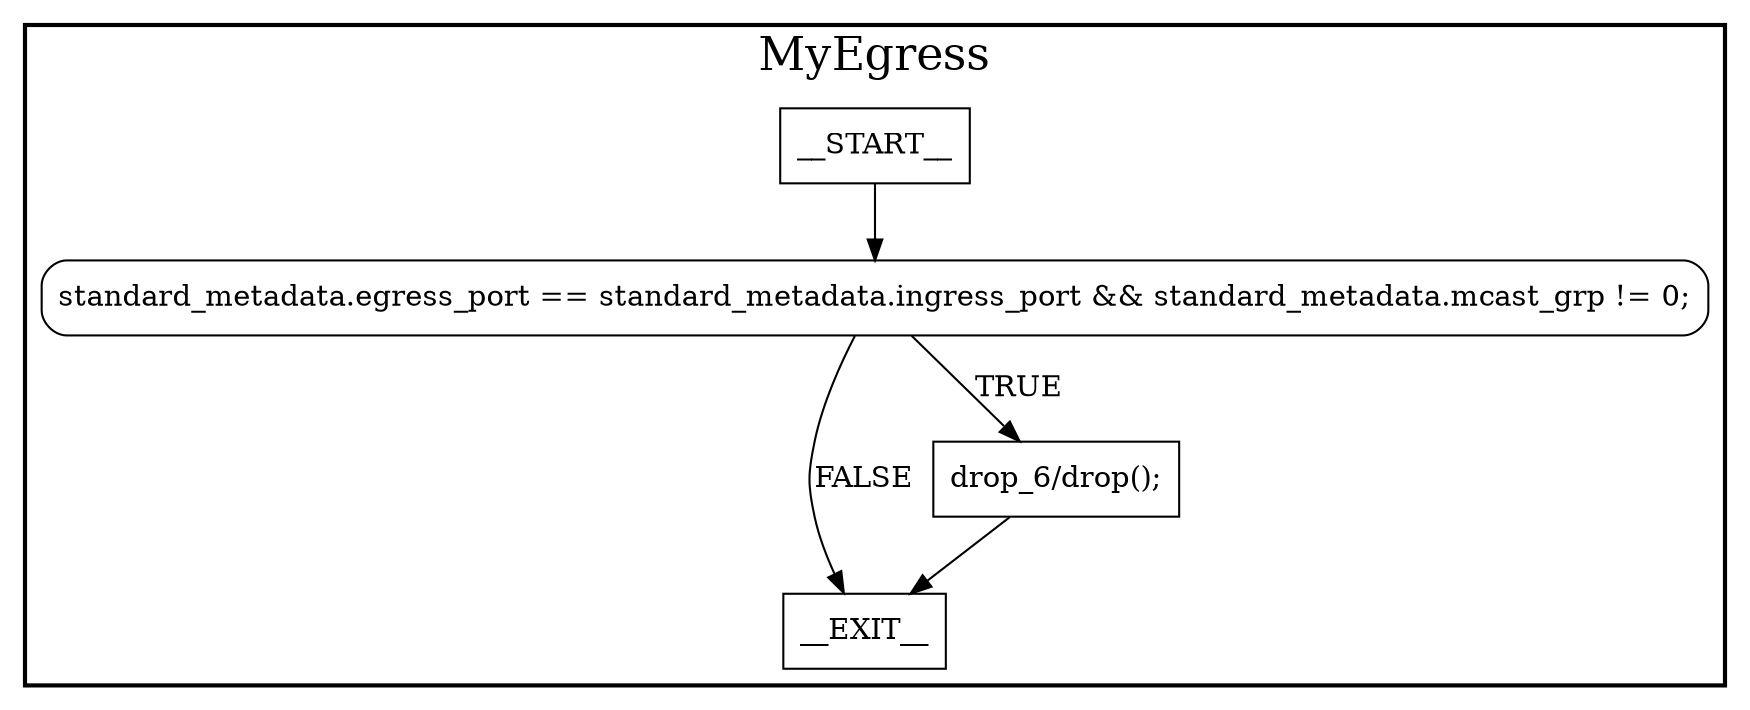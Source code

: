 digraph MyEgress {
subgraph cluster {
graph [
fontsize="22pt", label=MyEgress, style=bold];
0[label=__START__, margin="", shape=rectangle, style=solid];
1[label=__EXIT__, margin="", shape=rectangle, style=solid];
2[label="standard_metadata.egress_port == standard_metadata.ingress_port && standard_metadata.mcast_grp != 0;", margin="", shape=rectangle, style=rounded];
3[label="drop_6/drop();", margin="", shape=rectangle, style=solid];
0 -> 2[label=""];
2 -> 3[label=TRUE];
2 -> 1[label=FALSE];
3 -> 1[label=""];
}
}
